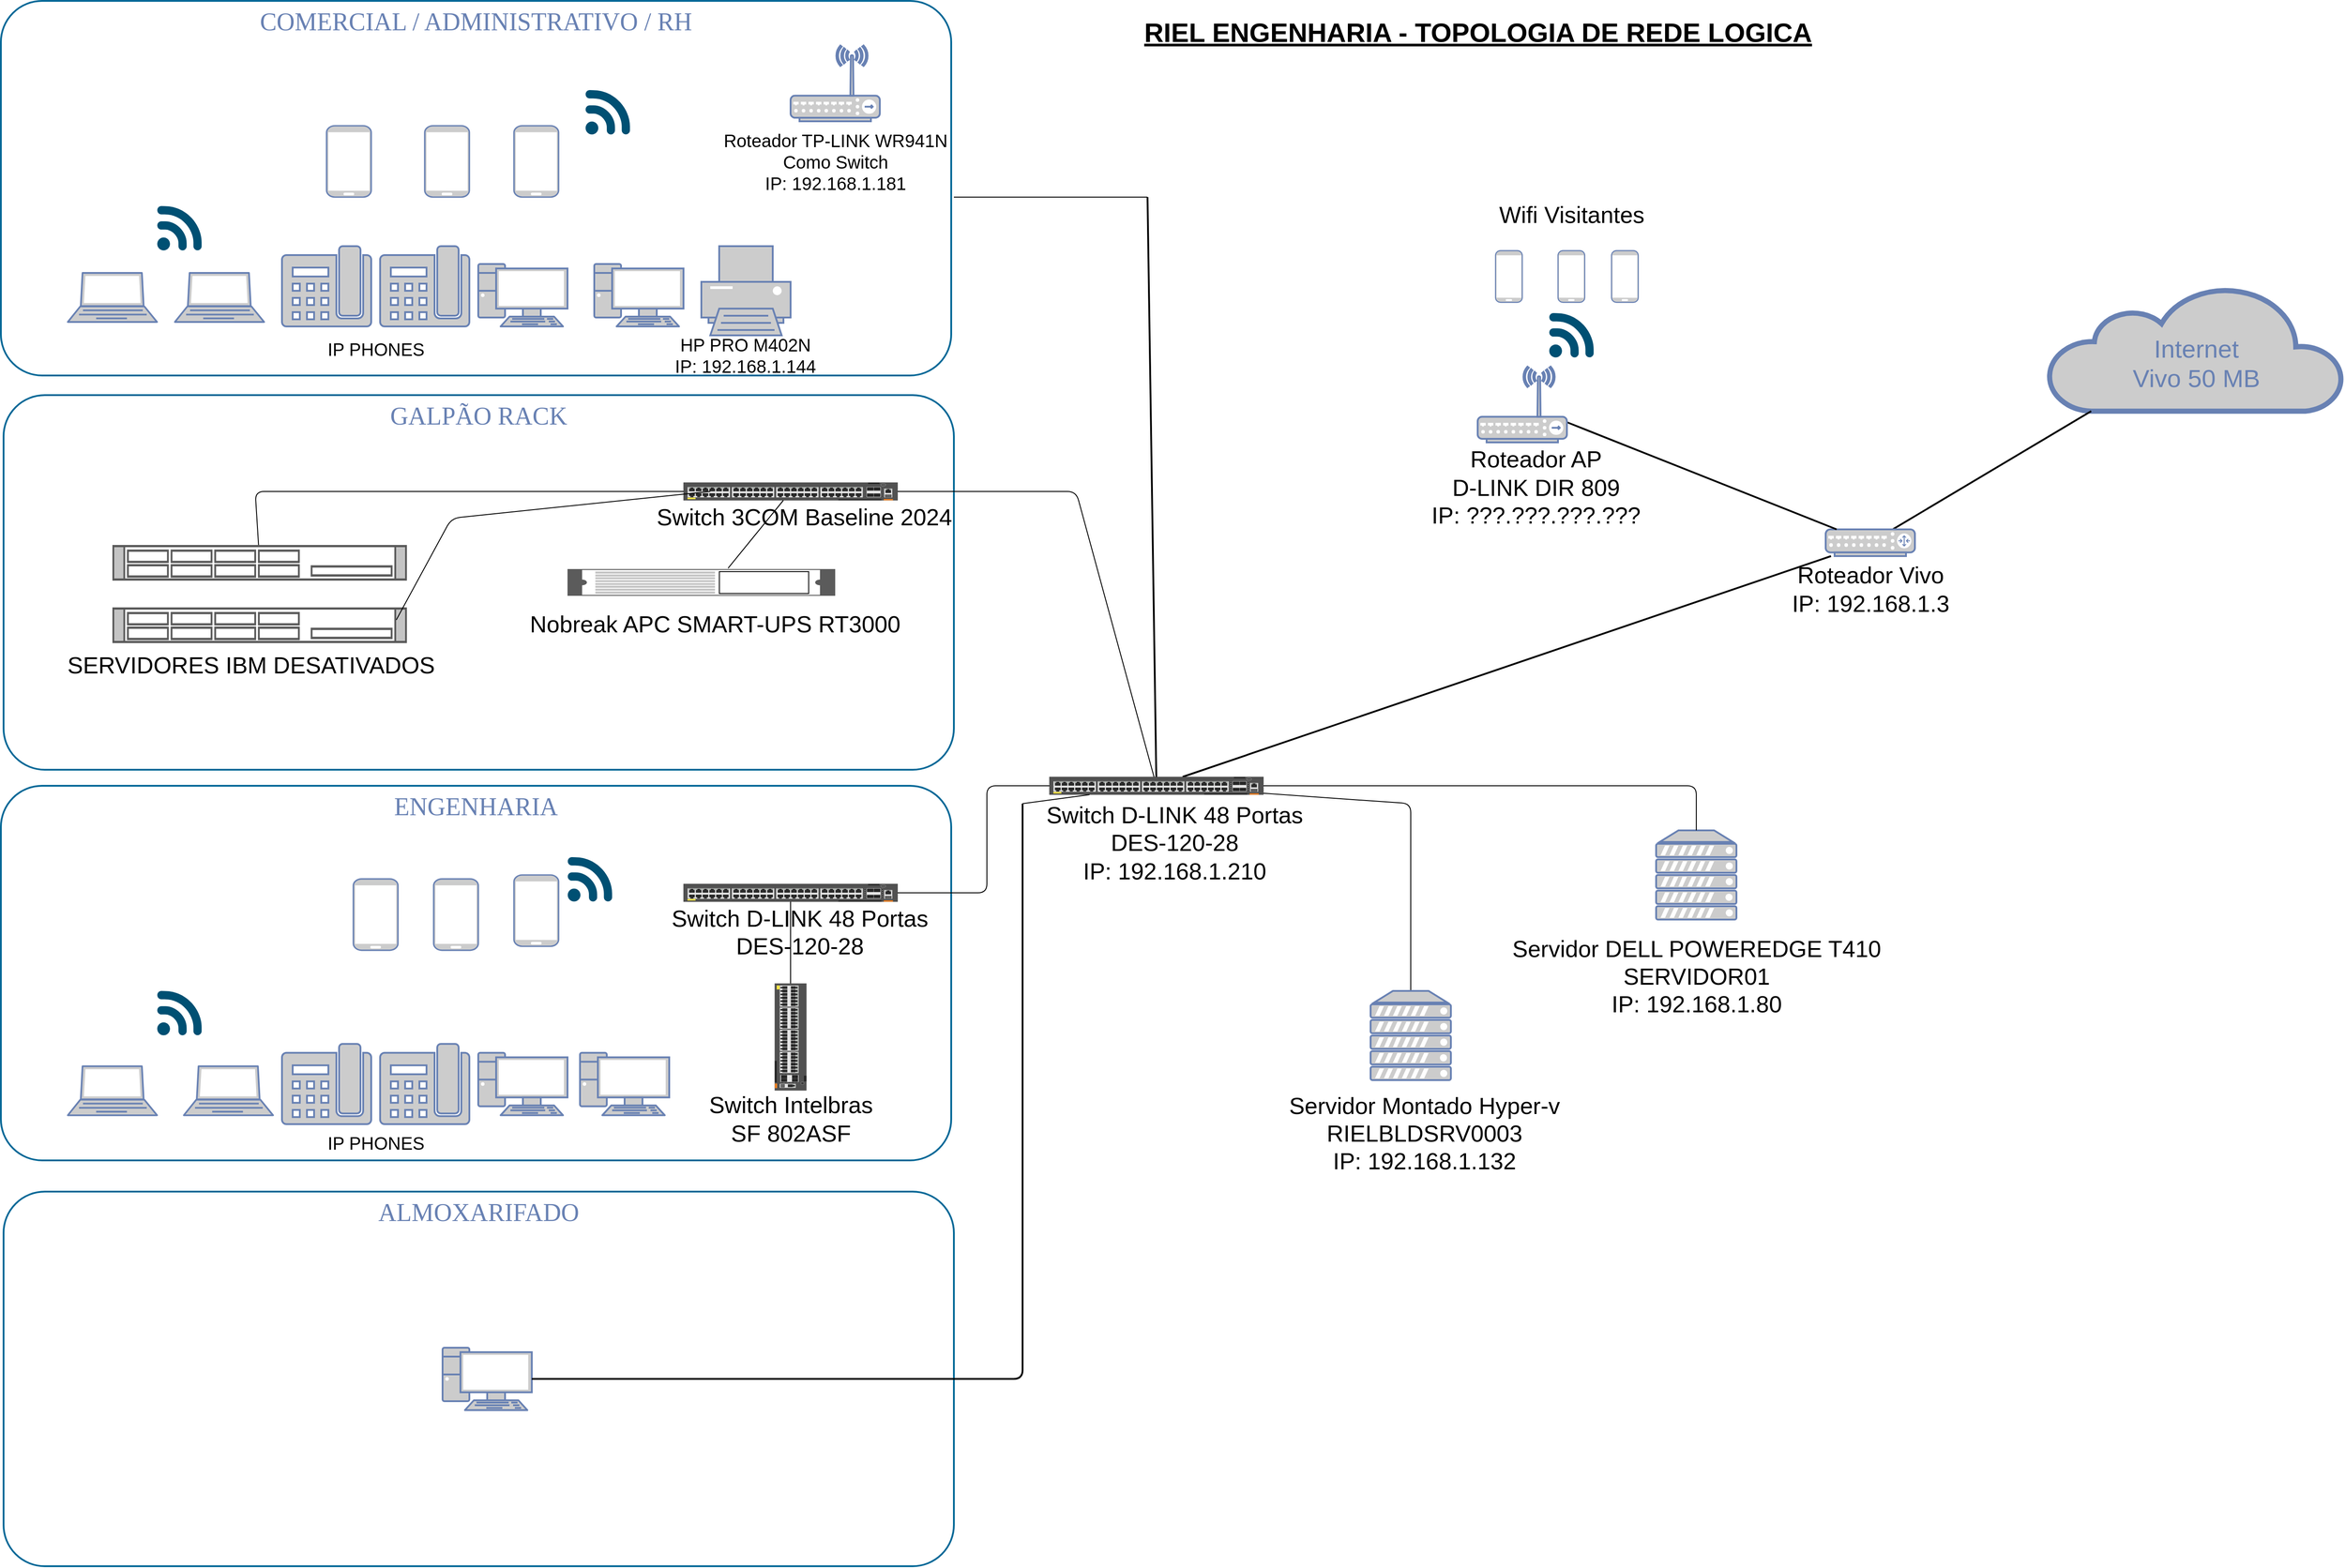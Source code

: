<mxfile version="14.6.13" type="github">
  <diagram name="Page-1" id="bfe91b75-5d2c-26a0-9c1d-138518896778">
    <mxGraphModel dx="2840" dy="1444" grid="1" gridSize="10" guides="1" tooltips="1" connect="1" arrows="1" fold="1" page="1" pageScale="1" pageWidth="1100" pageHeight="850" background="#ffffff" math="0" shadow="0">
      <root>
        <mxCell id="0" />
        <mxCell id="1" parent="0" />
        <mxCell id="7c3789c024ecab99-82" value="ALMOXARIFADO&lt;br&gt;" style="rounded=1;whiteSpace=wrap;html=1;shadow=0;comic=0;strokeColor=#036897;strokeWidth=2;fillColor=none;fontFamily=Verdana;fontSize=28;fontColor=#6881B3;align=center;arcSize=11;verticalAlign=top;" parent="1" vertex="1">
          <mxGeometry x="78" y="1355" width="1065" height="420" as="geometry" />
        </mxCell>
        <mxCell id="7c3789c024ecab99-81" value="ENGENHARIA" style="rounded=1;whiteSpace=wrap;html=1;shadow=0;comic=0;strokeColor=#036897;strokeWidth=2;fillColor=none;fontFamily=Verdana;fontSize=28;fontColor=#6881B3;align=center;arcSize=11;verticalAlign=top;" parent="1" vertex="1">
          <mxGeometry x="75" y="900" width="1065" height="420" as="geometry" />
        </mxCell>
        <mxCell id="7c3789c024ecab99-79" value="GALPÃO RACK&lt;br&gt;" style="rounded=1;whiteSpace=wrap;html=1;shadow=0;comic=0;strokeColor=#036897;strokeWidth=2;fillColor=none;fontFamily=Verdana;fontSize=28;fontColor=#6881B3;align=center;arcSize=11;verticalAlign=top;" parent="1" vertex="1">
          <mxGeometry x="78" y="462" width="1065" height="420" as="geometry" />
        </mxCell>
        <mxCell id="7c3789c024ecab99-78" value="COMERCIAL / ADMINISTRATIVO / RH" style="rounded=1;whiteSpace=wrap;html=1;shadow=0;comic=0;strokeColor=#036897;strokeWidth=2;fillColor=none;fontFamily=Verdana;fontSize=28;fontColor=#6881B3;align=center;arcSize=11;verticalAlign=top;" parent="1" vertex="1">
          <mxGeometry x="75" y="20" width="1065" height="420" as="geometry" />
        </mxCell>
        <mxCell id="7c3789c024ecab99-55" style="edgeStyle=none;html=1;labelBackgroundColor=none;endArrow=none;endFill=0;strokeWidth=2;fontFamily=Verdana;fontSize=28;fontColor=#6881B3;startArrow=none;" parent="1" source="7-8rVvSdNKjw__y4Cbuu-12" target="7c3789c024ecab99-54" edge="1">
          <mxGeometry relative="1" as="geometry">
            <mxPoint x="1660" y="837.0" as="targetPoint" />
            <mxPoint x="1383.9" y="893.28" as="sourcePoint" />
          </mxGeometry>
        </mxCell>
        <mxCell id="7c3789c024ecab99-4" value="" style="fontColor=#0066CC;verticalAlign=top;verticalLabelPosition=bottom;labelPosition=center;align=center;html=1;fillColor=#CCCCCC;strokeColor=#6881B3;gradientColor=none;gradientDirection=north;strokeWidth=2;shape=mxgraph.networks.pc;rounded=0;shadow=0;comic=0;" parent="1" vertex="1">
          <mxGeometry x="610.0" y="315" width="100" height="70" as="geometry" />
        </mxCell>
        <mxCell id="7c3789c024ecab99-5" value="" style="fontColor=#0066CC;verticalAlign=top;verticalLabelPosition=bottom;labelPosition=center;align=center;html=1;fillColor=#CCCCCC;strokeColor=#6881B3;gradientColor=none;gradientDirection=north;strokeWidth=2;shape=mxgraph.networks.pc;rounded=0;shadow=0;comic=0;" parent="1" vertex="1">
          <mxGeometry x="740.0" y="315" width="100" height="70" as="geometry" />
        </mxCell>
        <mxCell id="7c3789c024ecab99-6" value="" style="fontColor=#0066CC;verticalAlign=top;verticalLabelPosition=bottom;labelPosition=center;align=center;html=1;fillColor=#CCCCCC;strokeColor=#6881B3;gradientColor=none;gradientDirection=north;strokeWidth=2;shape=mxgraph.networks.printer;rounded=0;shadow=0;comic=0;" parent="1" vertex="1">
          <mxGeometry x="860.0" y="295" width="100" height="100" as="geometry" />
        </mxCell>
        <mxCell id="7c3789c024ecab99-17" style="edgeStyle=none;html=1;labelBackgroundColor=none;endArrow=none;endFill=0;strokeWidth=2;fontFamily=Verdana;fontSize=15;fontColor=#036897;" parent="1" target="7-8rVvSdNKjw__y4Cbuu-12" edge="1">
          <mxGeometry relative="1" as="geometry">
            <mxPoint x="1360" y="240" as="sourcePoint" />
            <mxPoint x="743.288" y="205" as="targetPoint" />
          </mxGeometry>
        </mxCell>
        <mxCell id="7c3789c024ecab99-12" value="" style="fontColor=#0066CC;verticalAlign=top;verticalLabelPosition=bottom;labelPosition=center;align=center;html=1;fillColor=#CCCCCC;strokeColor=#6881B3;gradientColor=none;gradientDirection=north;strokeWidth=2;shape=mxgraph.networks.mobile;rounded=0;shadow=0;comic=0;" parent="1" vertex="1">
          <mxGeometry x="440" y="160" width="50" height="80" as="geometry" />
        </mxCell>
        <mxCell id="7c3789c024ecab99-39" value="" style="fontColor=#0066CC;verticalAlign=top;verticalLabelPosition=bottom;labelPosition=center;align=center;html=1;fillColor=#CCCCCC;strokeColor=#6881B3;gradientColor=none;gradientDirection=north;strokeWidth=2;shape=mxgraph.networks.pc;rounded=0;shadow=0;comic=0;" parent="1" vertex="1">
          <mxGeometry x="610.0" y="1199.412" width="100" height="70" as="geometry" />
        </mxCell>
        <mxCell id="7c3789c024ecab99-41" value="" style="fontColor=#0066CC;verticalAlign=top;verticalLabelPosition=bottom;labelPosition=center;align=center;html=1;fillColor=#CCCCCC;strokeColor=#6881B3;gradientColor=none;gradientDirection=north;strokeWidth=2;shape=mxgraph.networks.pc;rounded=0;shadow=0;comic=0;" parent="1" vertex="1">
          <mxGeometry x="724.0" y="1199.412" width="100" height="70" as="geometry" />
        </mxCell>
        <mxCell id="7c3789c024ecab99-53" value="&lt;br&gt;Internet&lt;br&gt;Vivo 50 MB" style="html=1;fillColor=#CCCCCC;strokeColor=#6881B3;gradientColor=none;gradientDirection=north;strokeWidth=2;shape=mxgraph.networks.cloud;fontColor=#6881B3;rounded=0;shadow=0;comic=0;align=center;fontSize=28;" parent="1" vertex="1">
          <mxGeometry x="2370" y="340" width="330" height="140" as="geometry" />
        </mxCell>
        <mxCell id="7c3789c024ecab99-56" style="edgeStyle=none;html=1;labelBackgroundColor=none;endArrow=none;endFill=0;strokeWidth=2;fontFamily=Verdana;fontSize=28;fontColor=#6881B3;" parent="1" source="7c3789c024ecab99-54" target="7c3789c024ecab99-53" edge="1">
          <mxGeometry relative="1" as="geometry" />
        </mxCell>
        <mxCell id="7c3789c024ecab99-54" value="" style="fontColor=#0066CC;verticalAlign=top;verticalLabelPosition=bottom;labelPosition=center;align=center;html=1;fillColor=#CCCCCC;strokeColor=#6881B3;gradientColor=none;gradientDirection=north;strokeWidth=2;shape=mxgraph.networks.router;rounded=0;shadow=0;comic=0;" parent="1" vertex="1">
          <mxGeometry x="2120" y="612.5" width="100" height="30" as="geometry" />
        </mxCell>
        <mxCell id="7c3789c024ecab99-59" style="edgeStyle=none;html=1;labelBackgroundColor=none;endArrow=none;endFill=0;strokeWidth=2;fontFamily=Verdana;fontSize=28;fontColor=#6881B3;" parent="1" target="7c3789c024ecab99-54" edge="1" source="7-8rVvSdNKjw__y4Cbuu-5">
          <mxGeometry relative="1" as="geometry">
            <mxPoint x="1570" y="827" as="targetPoint" />
            <mxPoint x="1645" y="670.732" as="sourcePoint" />
          </mxGeometry>
        </mxCell>
        <mxCell id="7c3789c024ecab99-65" value="" style="fontColor=#0066CC;verticalAlign=top;verticalLabelPosition=bottom;labelPosition=center;align=center;html=1;fillColor=#CCCCCC;strokeColor=#6881B3;gradientColor=none;gradientDirection=north;strokeWidth=2;shape=mxgraph.networks.pc;rounded=0;shadow=0;comic=0;" parent="1" vertex="1">
          <mxGeometry x="570.0" y="1530.002" width="100" height="70" as="geometry" />
        </mxCell>
        <mxCell id="7c3789c024ecab99-71" style="edgeStyle=none;html=1;labelBackgroundColor=none;endArrow=none;endFill=0;strokeWidth=2;fontFamily=Verdana;fontSize=15;fontColor=#036897;" parent="1" source="7c3789c024ecab99-65" edge="1">
          <mxGeometry relative="1" as="geometry">
            <mxPoint x="1220" y="920" as="targetPoint" />
            <Array as="points">
              <mxPoint x="1220" y="1565" />
            </Array>
          </mxGeometry>
        </mxCell>
        <mxCell id="7-8rVvSdNKjw__y4Cbuu-4" value="&lt;font style=&quot;font-size: 26px&quot;&gt;Roteador Vivo&lt;br&gt;IP: 192.168.1.3&lt;/font&gt;" style="text;html=1;resizable=0;autosize=1;align=center;verticalAlign=middle;points=[];fillColor=none;strokeColor=none;rounded=0;" parent="1" vertex="1">
          <mxGeometry x="2075" y="660" width="190" height="40" as="geometry" />
        </mxCell>
        <mxCell id="7-8rVvSdNKjw__y4Cbuu-5" value="" style="fontColor=#0066CC;verticalAlign=top;verticalLabelPosition=bottom;labelPosition=center;align=center;html=1;outlineConnect=0;fillColor=#CCCCCC;strokeColor=#6881B3;gradientColor=none;gradientDirection=north;strokeWidth=2;shape=mxgraph.networks.wireless_hub;" parent="1" vertex="1">
          <mxGeometry x="1730" y="430" width="100" height="85" as="geometry" />
        </mxCell>
        <mxCell id="7-8rVvSdNKjw__y4Cbuu-6" value="" style="fontColor=#0066CC;verticalAlign=top;verticalLabelPosition=bottom;labelPosition=center;align=center;html=1;outlineConnect=0;fillColor=#CCCCCC;strokeColor=#6881B3;gradientColor=none;gradientDirection=north;strokeWidth=2;shape=mxgraph.networks.mobile;" parent="1" vertex="1">
          <mxGeometry x="1750" y="300" width="30" height="58" as="geometry" />
        </mxCell>
        <mxCell id="7-8rVvSdNKjw__y4Cbuu-7" value="" style="fontColor=#0066CC;verticalAlign=top;verticalLabelPosition=bottom;labelPosition=center;align=center;html=1;outlineConnect=0;fillColor=#CCCCCC;strokeColor=#6881B3;gradientColor=none;gradientDirection=north;strokeWidth=2;shape=mxgraph.networks.mobile;" parent="1" vertex="1">
          <mxGeometry x="1820" y="300" width="30" height="58" as="geometry" />
        </mxCell>
        <mxCell id="7-8rVvSdNKjw__y4Cbuu-8" value="" style="fontColor=#0066CC;verticalAlign=top;verticalLabelPosition=bottom;labelPosition=center;align=center;html=1;outlineConnect=0;fillColor=#CCCCCC;strokeColor=#6881B3;gradientColor=none;gradientDirection=north;strokeWidth=2;shape=mxgraph.networks.mobile;" parent="1" vertex="1">
          <mxGeometry x="1880" y="300" width="30" height="58" as="geometry" />
        </mxCell>
        <mxCell id="7-8rVvSdNKjw__y4Cbuu-9" value="&lt;font style=&quot;font-size: 26px&quot;&gt;&lt;br&gt;Roteador AP&lt;br&gt;D-LINK DIR 809&lt;br&gt;IP: ???.???.???.???&lt;br&gt;&lt;/font&gt;" style="text;html=1;resizable=0;autosize=1;align=center;verticalAlign=middle;points=[];fillColor=none;strokeColor=none;rounded=0;" parent="1" vertex="1">
          <mxGeometry x="1670" y="510" width="250" height="80" as="geometry" />
        </mxCell>
        <mxCell id="7-8rVvSdNKjw__y4Cbuu-10" value="&lt;font style=&quot;font-size: 26px&quot;&gt;Wifi Visitantes&lt;br&gt;&lt;/font&gt;" style="text;html=1;resizable=0;autosize=1;align=center;verticalAlign=middle;points=[];fillColor=none;strokeColor=none;rounded=0;" parent="1" vertex="1">
          <mxGeometry x="1745" y="250" width="180" height="20" as="geometry" />
        </mxCell>
        <mxCell id="7-8rVvSdNKjw__y4Cbuu-11" value="" style="points=[[0.005,0.09,0],[0.08,0,0],[0.76,0.25,0],[1,0.92,0],[0.91,0.995,0],[0.57,0.995,0],[0.045,0.955,0],[0.005,0.43,0]];verticalLabelPosition=bottom;html=1;verticalAlign=top;aspect=fixed;align=center;pointerEvents=1;shape=mxgraph.cisco19.3g_4g_indicator;fillColor=#005073;strokeColor=none;" parent="1" vertex="1">
          <mxGeometry x="1810" y="370" width="50" height="50" as="geometry" />
        </mxCell>
        <mxCell id="7-8rVvSdNKjw__y4Cbuu-12" value="" style="html=1;verticalLabelPosition=bottom;verticalAlign=top;outlineConnect=0;shadow=0;dashed=0;shape=mxgraph.rack.hpe_aruba.switches.jl665a_aruba_6300f_48_port_1gbe_class_4_poe_and_4_port_sfp56_switch;" parent="1" vertex="1">
          <mxGeometry x="1250" y="890" width="240" height="20" as="geometry" />
        </mxCell>
        <mxCell id="YF6pKjscoDSc8qck96Aq-1" value="" style="endArrow=none;html=1;" edge="1" parent="1" source="YF6pKjscoDSc8qck96Aq-2" target="7-8rVvSdNKjw__y4Cbuu-12">
          <mxGeometry width="50" height="50" relative="1" as="geometry">
            <mxPoint x="1680" y="1150" as="sourcePoint" />
            <mxPoint x="1590" y="1180" as="targetPoint" />
            <Array as="points">
              <mxPoint x="1655" y="920" />
            </Array>
          </mxGeometry>
        </mxCell>
        <mxCell id="YF6pKjscoDSc8qck96Aq-2" value="" style="fontColor=#0066CC;verticalAlign=top;verticalLabelPosition=bottom;labelPosition=center;align=center;html=1;outlineConnect=0;fillColor=#CCCCCC;strokeColor=#6881B3;gradientColor=none;gradientDirection=north;strokeWidth=2;shape=mxgraph.networks.server;" vertex="1" parent="1">
          <mxGeometry x="1610" y="1130" width="90" height="100" as="geometry" />
        </mxCell>
        <mxCell id="YF6pKjscoDSc8qck96Aq-3" value="&lt;font style=&quot;font-size: 26px&quot;&gt;Servidor Montado Hyper-v &lt;br&gt;RIELBLDSRV0003&lt;br&gt;IP: 192.168.1.132&lt;br&gt;&lt;/font&gt;" style="text;html=1;resizable=0;autosize=1;align=center;verticalAlign=middle;points=[];fillColor=none;strokeColor=none;rounded=0;" vertex="1" parent="1">
          <mxGeometry x="1510" y="1260" width="320" height="60" as="geometry" />
        </mxCell>
        <mxCell id="YF6pKjscoDSc8qck96Aq-6" value="" style="fontColor=#0066CC;verticalAlign=top;verticalLabelPosition=bottom;labelPosition=center;align=center;html=1;outlineConnect=0;fillColor=#CCCCCC;strokeColor=#6881B3;gradientColor=none;gradientDirection=north;strokeWidth=2;shape=mxgraph.networks.server;" vertex="1" parent="1">
          <mxGeometry x="1930" y="950.0" width="90" height="100" as="geometry" />
        </mxCell>
        <mxCell id="YF6pKjscoDSc8qck96Aq-7" value="" style="endArrow=none;html=1;" edge="1" parent="1" source="YF6pKjscoDSc8qck96Aq-6" target="7-8rVvSdNKjw__y4Cbuu-12">
          <mxGeometry width="50" height="50" relative="1" as="geometry">
            <mxPoint x="1434.167" y="1160" as="sourcePoint" />
            <mxPoint x="1500" y="900" as="targetPoint" />
            <Array as="points">
              <mxPoint x="1975" y="900" />
            </Array>
          </mxGeometry>
        </mxCell>
        <mxCell id="YF6pKjscoDSc8qck96Aq-8" value="&lt;font style=&quot;font-size: 26px&quot;&gt;Servidor DELL POWEREDGE T410&lt;br&gt;SERVIDOR01&lt;br&gt;IP: 192.168.1.80&lt;br&gt;&lt;/font&gt;" style="text;html=1;resizable=0;autosize=1;align=center;verticalAlign=middle;points=[];fillColor=none;strokeColor=none;rounded=0;" vertex="1" parent="1">
          <mxGeometry x="1760" y="1084.41" width="430" height="60" as="geometry" />
        </mxCell>
        <mxCell id="7-8rVvSdNKjw__y4Cbuu-14" value="&lt;font style=&quot;font-size: 26px&quot;&gt;Switch D-LINK 48 Portas&lt;br&gt;DES-120-28&lt;br&gt;IP: 192.168.1.210&lt;br&gt;&lt;br&gt;&lt;/font&gt;" style="text;html=1;resizable=0;autosize=1;align=center;verticalAlign=middle;points=[];fillColor=none;strokeColor=none;rounded=0;" parent="1" vertex="1">
          <mxGeometry x="1240" y="940" width="300" height="80" as="geometry" />
        </mxCell>
        <mxCell id="YF6pKjscoDSc8qck96Aq-13" value="" style="fontColor=#0066CC;verticalAlign=top;verticalLabelPosition=bottom;labelPosition=center;align=center;html=1;fillColor=#CCCCCC;strokeColor=#6881B3;gradientColor=none;gradientDirection=north;strokeWidth=2;shape=mxgraph.networks.mobile;rounded=0;shadow=0;comic=0;" vertex="1" parent="1">
          <mxGeometry x="550" y="160" width="50" height="80" as="geometry" />
        </mxCell>
        <mxCell id="YF6pKjscoDSc8qck96Aq-14" value="" style="fontColor=#0066CC;verticalAlign=top;verticalLabelPosition=bottom;labelPosition=center;align=center;html=1;fillColor=#CCCCCC;strokeColor=#6881B3;gradientColor=none;gradientDirection=north;strokeWidth=2;shape=mxgraph.networks.mobile;rounded=0;shadow=0;comic=0;" vertex="1" parent="1">
          <mxGeometry x="650" y="160" width="50" height="80" as="geometry" />
        </mxCell>
        <mxCell id="YF6pKjscoDSc8qck96Aq-15" value="" style="fontColor=#0066CC;verticalAlign=top;verticalLabelPosition=bottom;labelPosition=center;align=center;html=1;outlineConnect=0;fillColor=#CCCCCC;strokeColor=#6881B3;gradientColor=none;gradientDirection=north;strokeWidth=2;shape=mxgraph.networks.laptop;" vertex="1" parent="1">
          <mxGeometry x="270" y="325" width="100" height="55" as="geometry" />
        </mxCell>
        <mxCell id="YF6pKjscoDSc8qck96Aq-16" value="" style="fontColor=#0066CC;verticalAlign=top;verticalLabelPosition=bottom;labelPosition=center;align=center;html=1;outlineConnect=0;fillColor=#CCCCCC;strokeColor=#6881B3;gradientColor=none;gradientDirection=north;strokeWidth=2;shape=mxgraph.networks.laptop;" vertex="1" parent="1">
          <mxGeometry x="150" y="325" width="100" height="55" as="geometry" />
        </mxCell>
        <mxCell id="YF6pKjscoDSc8qck96Aq-17" value="" style="points=[[0.005,0.09,0],[0.08,0,0],[0.76,0.25,0],[1,0.92,0],[0.91,0.995,0],[0.57,0.995,0],[0.045,0.955,0],[0.005,0.43,0]];verticalLabelPosition=bottom;html=1;verticalAlign=top;aspect=fixed;align=center;pointerEvents=1;shape=mxgraph.cisco19.3g_4g_indicator;fillColor=#005073;strokeColor=none;" vertex="1" parent="1">
          <mxGeometry x="250" y="250" width="50" height="50" as="geometry" />
        </mxCell>
        <mxCell id="YF6pKjscoDSc8qck96Aq-18" value="" style="points=[[0.005,0.09,0],[0.08,0,0],[0.76,0.25,0],[1,0.92,0],[0.91,0.995,0],[0.57,0.995,0],[0.045,0.955,0],[0.005,0.43,0]];verticalLabelPosition=bottom;html=1;verticalAlign=top;aspect=fixed;align=center;pointerEvents=1;shape=mxgraph.cisco19.3g_4g_indicator;fillColor=#005073;strokeColor=none;" vertex="1" parent="1">
          <mxGeometry x="730" y="120" width="50" height="50" as="geometry" />
        </mxCell>
        <mxCell id="YF6pKjscoDSc8qck96Aq-26" value="" style="endArrow=none;html=1;" edge="1" parent="1">
          <mxGeometry width="50" height="50" relative="1" as="geometry">
            <mxPoint x="1143" y="240" as="sourcePoint" />
            <mxPoint x="1360" y="240" as="targetPoint" />
          </mxGeometry>
        </mxCell>
        <mxCell id="YF6pKjscoDSc8qck96Aq-27" value="" style="html=1;verticalLabelPosition=bottom;verticalAlign=top;outlineConnect=0;shadow=0;dashed=0;shape=mxgraph.rack.hpe_aruba.switches.jl665a_aruba_6300f_48_port_1gbe_class_4_poe_and_4_port_sfp56_switch;" vertex="1" parent="1">
          <mxGeometry x="840" y="560" width="240" height="20" as="geometry" />
        </mxCell>
        <mxCell id="YF6pKjscoDSc8qck96Aq-28" value="&lt;font style=&quot;font-size: 26px&quot;&gt;Switch 3COM Baseline 2024&lt;br&gt;&lt;br&gt;&lt;br&gt;&lt;/font&gt;" style="text;html=1;resizable=0;autosize=1;align=center;verticalAlign=middle;points=[];fillColor=none;strokeColor=none;rounded=0;" vertex="1" parent="1">
          <mxGeometry x="800" y="600" width="350" height="60" as="geometry" />
        </mxCell>
        <mxCell id="YF6pKjscoDSc8qck96Aq-29" value="" style="endArrow=none;html=1;" edge="1" parent="1" source="7-8rVvSdNKjw__y4Cbuu-12" target="YF6pKjscoDSc8qck96Aq-27">
          <mxGeometry width="50" height="50" relative="1" as="geometry">
            <mxPoint x="1000" y="780" as="sourcePoint" />
            <mxPoint x="1050" y="730" as="targetPoint" />
            <Array as="points">
              <mxPoint x="1280" y="570" />
            </Array>
          </mxGeometry>
        </mxCell>
        <mxCell id="YF6pKjscoDSc8qck96Aq-30" value="" style="shape=mxgraph.rack.apc.apc_smart_ups_1000-3000_va_2u;html=1;labelPosition=right;align=left;spacingLeft=15;dashed=0;shadow=0;fillColor=#ffffff;" vertex="1" parent="1">
          <mxGeometry x="710" y="657" width="300" height="30" as="geometry" />
        </mxCell>
        <mxCell id="YF6pKjscoDSc8qck96Aq-31" value="&lt;font style=&quot;font-size: 26px&quot;&gt;Nobreak APC SMART-UPS RT3000&lt;br&gt;&lt;br&gt;&lt;/font&gt;" style="text;html=1;resizable=0;autosize=1;align=center;verticalAlign=middle;points=[];fillColor=none;strokeColor=none;rounded=0;" vertex="1" parent="1">
          <mxGeometry x="660" y="715" width="430" height="40" as="geometry" />
        </mxCell>
        <mxCell id="YF6pKjscoDSc8qck96Aq-32" value="" style="endArrow=none;html=1;exitX=0.6;exitY=-0.033;exitDx=0;exitDy=0;exitPerimeter=0;" edge="1" parent="1" source="YF6pKjscoDSc8qck96Aq-30" target="YF6pKjscoDSc8qck96Aq-27">
          <mxGeometry width="50" height="50" relative="1" as="geometry">
            <mxPoint x="1000" y="750" as="sourcePoint" />
            <mxPoint x="1050" y="700" as="targetPoint" />
          </mxGeometry>
        </mxCell>
        <mxCell id="YF6pKjscoDSc8qck96Aq-33" value="" style="shape=mxgraph.rack.ibm.ibm_x3530_m4;html=1;labelPosition=right;align=left;spacingLeft=15;dashed=0;shadow=0;fillColor=#ffffff;" vertex="1" parent="1">
          <mxGeometry x="200" y="630" width="330" height="40" as="geometry" />
        </mxCell>
        <mxCell id="YF6pKjscoDSc8qck96Aq-34" value="" style="shape=mxgraph.rack.ibm.ibm_x3530_m4;html=1;labelPosition=right;align=left;spacingLeft=15;dashed=0;shadow=0;fillColor=#ffffff;" vertex="1" parent="1">
          <mxGeometry x="200" y="700" width="330" height="40" as="geometry" />
        </mxCell>
        <mxCell id="YF6pKjscoDSc8qck96Aq-35" value="&lt;font style=&quot;font-size: 26px&quot;&gt;SERVIDORES IBM DESATIVADOS&lt;/font&gt;" style="text;html=1;resizable=0;autosize=1;align=center;verticalAlign=middle;points=[];fillColor=none;strokeColor=none;rounded=0;" vertex="1" parent="1">
          <mxGeometry x="140" y="755" width="430" height="20" as="geometry" />
        </mxCell>
        <mxCell id="YF6pKjscoDSc8qck96Aq-36" value="" style="endArrow=none;html=1;" edge="1" parent="1" source="YF6pKjscoDSc8qck96Aq-33" target="YF6pKjscoDSc8qck96Aq-27">
          <mxGeometry width="50" height="50" relative="1" as="geometry">
            <mxPoint x="1000" y="740" as="sourcePoint" />
            <mxPoint x="1050" y="690" as="targetPoint" />
            <Array as="points">
              <mxPoint x="360" y="570" />
            </Array>
          </mxGeometry>
        </mxCell>
        <mxCell id="YF6pKjscoDSc8qck96Aq-37" value="" style="endArrow=none;html=1;exitX=0.964;exitY=0.35;exitDx=0;exitDy=0;exitPerimeter=0;entryX=0.125;entryY=0.5;entryDx=0;entryDy=0;entryPerimeter=0;" edge="1" parent="1" source="YF6pKjscoDSc8qck96Aq-34" target="YF6pKjscoDSc8qck96Aq-27">
          <mxGeometry width="50" height="50" relative="1" as="geometry">
            <mxPoint x="523.75" y="640" as="sourcePoint" />
            <mxPoint x="895.625" y="590" as="targetPoint" />
            <Array as="points">
              <mxPoint x="580" y="600" />
            </Array>
          </mxGeometry>
        </mxCell>
        <mxCell id="YF6pKjscoDSc8qck96Aq-43" value="" style="fontColor=#0066CC;verticalAlign=top;verticalLabelPosition=bottom;labelPosition=center;align=center;html=1;fillColor=#CCCCCC;strokeColor=#6881B3;gradientColor=none;gradientDirection=north;strokeWidth=2;shape=mxgraph.networks.mobile;rounded=0;shadow=0;comic=0;" vertex="1" parent="1">
          <mxGeometry x="470" y="1004.41" width="50" height="80" as="geometry" />
        </mxCell>
        <mxCell id="YF6pKjscoDSc8qck96Aq-44" value="" style="fontColor=#0066CC;verticalAlign=top;verticalLabelPosition=bottom;labelPosition=center;align=center;html=1;fillColor=#CCCCCC;strokeColor=#6881B3;gradientColor=none;gradientDirection=north;strokeWidth=2;shape=mxgraph.networks.mobile;rounded=0;shadow=0;comic=0;" vertex="1" parent="1">
          <mxGeometry x="560" y="1004.41" width="50" height="80" as="geometry" />
        </mxCell>
        <mxCell id="YF6pKjscoDSc8qck96Aq-45" value="" style="fontColor=#0066CC;verticalAlign=top;verticalLabelPosition=bottom;labelPosition=center;align=center;html=1;fillColor=#CCCCCC;strokeColor=#6881B3;gradientColor=none;gradientDirection=north;strokeWidth=2;shape=mxgraph.networks.mobile;rounded=0;shadow=0;comic=0;" vertex="1" parent="1">
          <mxGeometry x="650" y="1000" width="50" height="80" as="geometry" />
        </mxCell>
        <mxCell id="YF6pKjscoDSc8qck96Aq-46" value="" style="points=[[0.005,0.09,0],[0.08,0,0],[0.76,0.25,0],[1,0.92,0],[0.91,0.995,0],[0.57,0.995,0],[0.045,0.955,0],[0.005,0.43,0]];verticalLabelPosition=bottom;html=1;verticalAlign=top;aspect=fixed;align=center;pointerEvents=1;shape=mxgraph.cisco19.3g_4g_indicator;fillColor=#005073;strokeColor=none;" vertex="1" parent="1">
          <mxGeometry x="710" y="980" width="50" height="50" as="geometry" />
        </mxCell>
        <mxCell id="YF6pKjscoDSc8qck96Aq-47" value="" style="fontColor=#0066CC;verticalAlign=top;verticalLabelPosition=bottom;labelPosition=center;align=center;html=1;outlineConnect=0;fillColor=#CCCCCC;strokeColor=#6881B3;gradientColor=none;gradientDirection=north;strokeWidth=2;shape=mxgraph.networks.laptop;" vertex="1" parent="1">
          <mxGeometry x="280" y="1214.41" width="100" height="55" as="geometry" />
        </mxCell>
        <mxCell id="YF6pKjscoDSc8qck96Aq-48" value="" style="fontColor=#0066CC;verticalAlign=top;verticalLabelPosition=bottom;labelPosition=center;align=center;html=1;outlineConnect=0;fillColor=#CCCCCC;strokeColor=#6881B3;gradientColor=none;gradientDirection=north;strokeWidth=2;shape=mxgraph.networks.laptop;" vertex="1" parent="1">
          <mxGeometry x="150" y="1214.41" width="100" height="55" as="geometry" />
        </mxCell>
        <mxCell id="YF6pKjscoDSc8qck96Aq-51" value="" style="html=1;verticalLabelPosition=bottom;verticalAlign=top;outlineConnect=0;shadow=0;dashed=0;shape=mxgraph.rack.hpe_aruba.switches.jl665a_aruba_6300f_48_port_1gbe_class_4_poe_and_4_port_sfp56_switch;" vertex="1" parent="1">
          <mxGeometry x="840" y="1010" width="240" height="20" as="geometry" />
        </mxCell>
        <mxCell id="YF6pKjscoDSc8qck96Aq-52" value="&lt;font style=&quot;font-size: 26px&quot;&gt;Switch D-LINK 48 Portas&lt;br&gt;DES-120-28&lt;br&gt;&lt;br&gt;&lt;/font&gt;" style="text;html=1;resizable=0;autosize=1;align=center;verticalAlign=middle;points=[];fillColor=none;strokeColor=none;rounded=0;" vertex="1" parent="1">
          <mxGeometry x="820" y="1050" width="300" height="60" as="geometry" />
        </mxCell>
        <mxCell id="YF6pKjscoDSc8qck96Aq-54" value="" style="endArrow=none;html=1;" edge="1" parent="1" source="YF6pKjscoDSc8qck96Aq-51" target="7-8rVvSdNKjw__y4Cbuu-12">
          <mxGeometry width="50" height="50" relative="1" as="geometry">
            <mxPoint x="1230" y="1020" as="sourcePoint" />
            <mxPoint x="1050" y="710" as="targetPoint" />
            <Array as="points">
              <mxPoint x="1180" y="1020" />
              <mxPoint x="1180" y="900" />
            </Array>
          </mxGeometry>
        </mxCell>
        <mxCell id="YF6pKjscoDSc8qck96Aq-55" value="" style="html=1;verticalLabelPosition=bottom;verticalAlign=top;outlineConnect=0;shadow=0;dashed=0;shape=mxgraph.rack.hpe_aruba.switches.jl665a_aruba_6300f_48_port_1gbe_class_4_poe_and_4_port_sfp56_switch;rotation=90;" vertex="1" parent="1">
          <mxGeometry x="900" y="1163.82" width="120" height="35.59" as="geometry" />
        </mxCell>
        <mxCell id="YF6pKjscoDSc8qck96Aq-56" value="&lt;font style=&quot;font-size: 26px&quot;&gt;Switch Intelbras &lt;br&gt;SF 802ASF&lt;/font&gt;" style="text;html=1;resizable=0;autosize=1;align=center;verticalAlign=middle;points=[];fillColor=none;strokeColor=none;rounded=0;" vertex="1" parent="1">
          <mxGeometry x="860" y="1254" width="200" height="40" as="geometry" />
        </mxCell>
        <mxCell id="YF6pKjscoDSc8qck96Aq-57" value="" style="endArrow=none;html=1;" edge="1" parent="1" source="YF6pKjscoDSc8qck96Aq-55" target="YF6pKjscoDSc8qck96Aq-51">
          <mxGeometry width="50" height="50" relative="1" as="geometry">
            <mxPoint x="1010" y="740" as="sourcePoint" />
            <mxPoint x="1060" y="690" as="targetPoint" />
          </mxGeometry>
        </mxCell>
        <mxCell id="YF6pKjscoDSc8qck96Aq-58" value="&lt;font style=&quot;font-size: 30px&quot;&gt;&lt;b&gt;&lt;u&gt;RIEL ENGENHARIA - TOPOLOGIA DE REDE LOGICA&lt;/u&gt;&lt;/b&gt;&lt;/font&gt;" style="text;html=1;resizable=0;autosize=1;align=center;verticalAlign=middle;points=[];fillColor=none;strokeColor=none;rounded=0;" vertex="1" parent="1">
          <mxGeometry x="1350" y="40" width="760" height="30" as="geometry" />
        </mxCell>
        <mxCell id="YF6pKjscoDSc8qck96Aq-59" value="&lt;span style=&quot;font-size: 20px&quot;&gt;HP PRO M402N&lt;br&gt;IP: 192.168.1.144&lt;br&gt;&lt;/span&gt;" style="text;html=1;resizable=0;autosize=1;align=center;verticalAlign=middle;points=[];fillColor=none;strokeColor=none;rounded=0;" vertex="1" parent="1">
          <mxGeometry x="824" y="397" width="170" height="40" as="geometry" />
        </mxCell>
        <mxCell id="YF6pKjscoDSc8qck96Aq-61" value="" style="endArrow=none;html=1;" edge="1" parent="1" target="7-8rVvSdNKjw__y4Cbuu-12">
          <mxGeometry width="50" height="50" relative="1" as="geometry">
            <mxPoint x="1220" y="920" as="sourcePoint" />
            <mxPoint x="480" y="1090" as="targetPoint" />
          </mxGeometry>
        </mxCell>
        <mxCell id="YF6pKjscoDSc8qck96Aq-68" value="" style="fontColor=#0066CC;verticalAlign=top;verticalLabelPosition=bottom;labelPosition=center;align=center;html=1;outlineConnect=0;fillColor=#CCCCCC;strokeColor=#6881B3;gradientColor=none;gradientDirection=north;strokeWidth=2;shape=mxgraph.networks.wireless_hub;" vertex="1" parent="1">
          <mxGeometry x="960" y="70" width="100" height="85" as="geometry" />
        </mxCell>
        <mxCell id="YF6pKjscoDSc8qck96Aq-69" value="&lt;font style=&quot;font-size: 20px&quot;&gt;Roteador TP-LINK WR941N&lt;br&gt;Como Switch&lt;br&gt;IP: 192.168.1.181&lt;br&gt;&lt;/font&gt;" style="text;html=1;resizable=0;autosize=1;align=center;verticalAlign=middle;points=[];fillColor=none;strokeColor=none;rounded=0;" vertex="1" parent="1">
          <mxGeometry x="875" y="170" width="270" height="60" as="geometry" />
        </mxCell>
        <mxCell id="YF6pKjscoDSc8qck96Aq-71" value="" style="fontColor=#0066CC;verticalAlign=top;verticalLabelPosition=bottom;labelPosition=center;align=center;html=1;outlineConnect=0;fillColor=#CCCCCC;strokeColor=#6881B3;gradientColor=none;gradientDirection=north;strokeWidth=2;shape=mxgraph.networks.phone_2;" vertex="1" parent="1">
          <mxGeometry x="390" y="295" width="100" height="90" as="geometry" />
        </mxCell>
        <mxCell id="YF6pKjscoDSc8qck96Aq-72" value="" style="fontColor=#0066CC;verticalAlign=top;verticalLabelPosition=bottom;labelPosition=center;align=center;html=1;outlineConnect=0;fillColor=#CCCCCC;strokeColor=#6881B3;gradientColor=none;gradientDirection=north;strokeWidth=2;shape=mxgraph.networks.phone_2;" vertex="1" parent="1">
          <mxGeometry x="500" y="295" width="100" height="90" as="geometry" />
        </mxCell>
        <mxCell id="YF6pKjscoDSc8qck96Aq-73" value="&lt;font style=&quot;font-size: 20px&quot;&gt;IP PHONES&lt;/font&gt;" style="text;html=1;resizable=0;autosize=1;align=center;verticalAlign=middle;points=[];fillColor=none;strokeColor=none;rounded=0;" vertex="1" parent="1">
          <mxGeometry x="435" y="400" width="120" height="20" as="geometry" />
        </mxCell>
        <mxCell id="YF6pKjscoDSc8qck96Aq-74" value="" style="fontColor=#0066CC;verticalAlign=top;verticalLabelPosition=bottom;labelPosition=center;align=center;html=1;outlineConnect=0;fillColor=#CCCCCC;strokeColor=#6881B3;gradientColor=none;gradientDirection=north;strokeWidth=2;shape=mxgraph.networks.phone_2;" vertex="1" parent="1">
          <mxGeometry x="500" y="1189.41" width="100" height="90" as="geometry" />
        </mxCell>
        <mxCell id="YF6pKjscoDSc8qck96Aq-75" value="" style="fontColor=#0066CC;verticalAlign=top;verticalLabelPosition=bottom;labelPosition=center;align=center;html=1;outlineConnect=0;fillColor=#CCCCCC;strokeColor=#6881B3;gradientColor=none;gradientDirection=north;strokeWidth=2;shape=mxgraph.networks.phone_2;" vertex="1" parent="1">
          <mxGeometry x="390" y="1189.41" width="100" height="90" as="geometry" />
        </mxCell>
        <mxCell id="YF6pKjscoDSc8qck96Aq-76" value="&lt;font style=&quot;font-size: 20px&quot;&gt;IP PHONES&lt;/font&gt;" style="text;html=1;resizable=0;autosize=1;align=center;verticalAlign=middle;points=[];fillColor=none;strokeColor=none;rounded=0;" vertex="1" parent="1">
          <mxGeometry x="435" y="1290" width="120" height="20" as="geometry" />
        </mxCell>
        <mxCell id="YF6pKjscoDSc8qck96Aq-77" value="" style="points=[[0.005,0.09,0],[0.08,0,0],[0.76,0.25,0],[1,0.92,0],[0.91,0.995,0],[0.57,0.995,0],[0.045,0.955,0],[0.005,0.43,0]];verticalLabelPosition=bottom;html=1;verticalAlign=top;aspect=fixed;align=center;pointerEvents=1;shape=mxgraph.cisco19.3g_4g_indicator;fillColor=#005073;strokeColor=none;" vertex="1" parent="1">
          <mxGeometry x="250" y="1130" width="50" height="50" as="geometry" />
        </mxCell>
      </root>
    </mxGraphModel>
  </diagram>
</mxfile>
